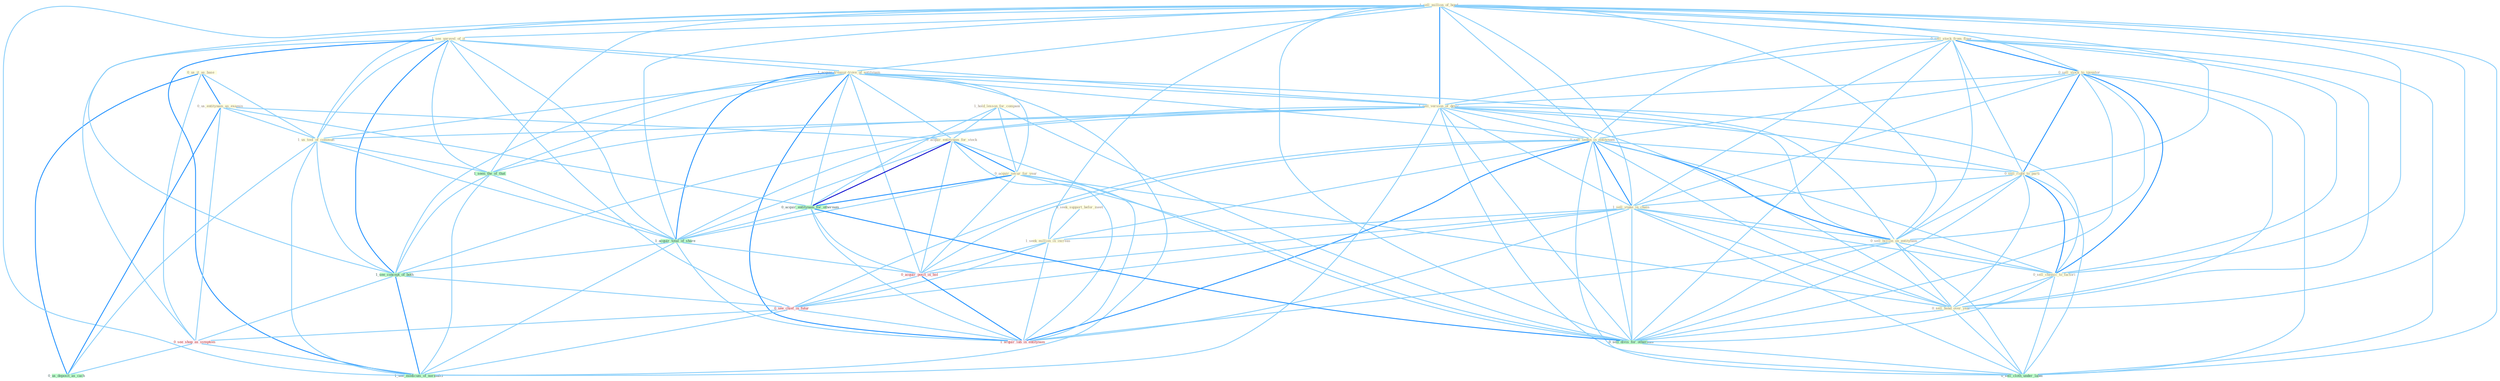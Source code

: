 Graph G{ 
    node
    [shape=polygon,style=filled,width=.5,height=.06,color="#BDFCC9",fixedsize=true,fontsize=4,
    fontcolor="#2f4f4f"];
    {node
    [color="#ffffe0", fontcolor="#8b7d6b"] "0_us_it_as_base " "1_sell_million_of_bond " "1_see_unravel_of_it " "0_sell_stock_from_floor " "0_seek_support_befor_meet " "0_us_entitynam_as_examin " "1_acquir_treasur-trove_of_entitynam " "0_sell_stock_to_investor " "1_sell_version_of_devic " "1_hold_lesson_for_compani " "0_sell_sedan_in_entitynam " "0_sell_right_to_parti " "1_sell_stake_in_chain " "1_us_tool_of_commun " "0_acquir_entitynam_for_stock " "1_seek_million_in_increas " "0_acquir_secur_for_year " "0_sell_billion_on_entitynam " "0_sell_chemic_to_factori " "0_sell_bond_over_year "}
{node [color="#fff0f5", fontcolor="#b22222"] "0_acquir_posit_in_bid " "0_see_chief_in_futur " "0_see_shop_as_symptom " "1_acquir_lab_in_entitynam "}
edge [color="#B0E2FF"];

	"0_us_it_as_base " -- "0_us_entitynam_as_examin " [w="2", color="#1e90ff" , len=0.8];
	"0_us_it_as_base " -- "1_us_tool_of_commun " [w="1", color="#87cefa" ];
	"0_us_it_as_base " -- "0_see_shop_as_symptom " [w="1", color="#87cefa" ];
	"0_us_it_as_base " -- "0_us_deposit_as_cach " [w="2", color="#1e90ff" , len=0.8];
	"1_sell_million_of_bond " -- "1_see_unravel_of_it " [w="1", color="#87cefa" ];
	"1_sell_million_of_bond " -- "0_sell_stock_from_floor " [w="1", color="#87cefa" ];
	"1_sell_million_of_bond " -- "1_acquir_treasur-trove_of_entitynam " [w="1", color="#87cefa" ];
	"1_sell_million_of_bond " -- "0_sell_stock_to_investor " [w="1", color="#87cefa" ];
	"1_sell_million_of_bond " -- "1_sell_version_of_devic " [w="2", color="#1e90ff" , len=0.8];
	"1_sell_million_of_bond " -- "0_sell_sedan_in_entitynam " [w="1", color="#87cefa" ];
	"1_sell_million_of_bond " -- "0_sell_right_to_parti " [w="1", color="#87cefa" ];
	"1_sell_million_of_bond " -- "1_sell_stake_in_chain " [w="1", color="#87cefa" ];
	"1_sell_million_of_bond " -- "1_us_tool_of_commun " [w="1", color="#87cefa" ];
	"1_sell_million_of_bond " -- "1_seek_million_in_increas " [w="1", color="#87cefa" ];
	"1_sell_million_of_bond " -- "0_sell_billion_on_entitynam " [w="1", color="#87cefa" ];
	"1_sell_million_of_bond " -- "0_sell_chemic_to_factori " [w="1", color="#87cefa" ];
	"1_sell_million_of_bond " -- "0_sell_bond_over_year " [w="1", color="#87cefa" ];
	"1_sell_million_of_bond " -- "1_seen_the_of_that " [w="1", color="#87cefa" ];
	"1_sell_million_of_bond " -- "0_sell_divis_for_othernum " [w="1", color="#87cefa" ];
	"1_sell_million_of_bond " -- "1_acquir_total_of_share " [w="1", color="#87cefa" ];
	"1_sell_million_of_bond " -- "0_sell_cloth_under_label " [w="1", color="#87cefa" ];
	"1_sell_million_of_bond " -- "1_see_concept_of_both " [w="1", color="#87cefa" ];
	"1_sell_million_of_bond " -- "1_see_modicum_of_normalci " [w="1", color="#87cefa" ];
	"1_see_unravel_of_it " -- "1_acquir_treasur-trove_of_entitynam " [w="1", color="#87cefa" ];
	"1_see_unravel_of_it " -- "1_sell_version_of_devic " [w="1", color="#87cefa" ];
	"1_see_unravel_of_it " -- "1_us_tool_of_commun " [w="1", color="#87cefa" ];
	"1_see_unravel_of_it " -- "1_seen_the_of_that " [w="1", color="#87cefa" ];
	"1_see_unravel_of_it " -- "1_acquir_total_of_share " [w="1", color="#87cefa" ];
	"1_see_unravel_of_it " -- "1_see_concept_of_both " [w="2", color="#1e90ff" , len=0.8];
	"1_see_unravel_of_it " -- "0_see_chief_in_futur " [w="1", color="#87cefa" ];
	"1_see_unravel_of_it " -- "0_see_shop_as_symptom " [w="1", color="#87cefa" ];
	"1_see_unravel_of_it " -- "1_see_modicum_of_normalci " [w="2", color="#1e90ff" , len=0.8];
	"0_sell_stock_from_floor " -- "0_sell_stock_to_investor " [w="2", color="#1e90ff" , len=0.8];
	"0_sell_stock_from_floor " -- "1_sell_version_of_devic " [w="1", color="#87cefa" ];
	"0_sell_stock_from_floor " -- "0_sell_sedan_in_entitynam " [w="1", color="#87cefa" ];
	"0_sell_stock_from_floor " -- "0_sell_right_to_parti " [w="1", color="#87cefa" ];
	"0_sell_stock_from_floor " -- "1_sell_stake_in_chain " [w="1", color="#87cefa" ];
	"0_sell_stock_from_floor " -- "0_sell_billion_on_entitynam " [w="1", color="#87cefa" ];
	"0_sell_stock_from_floor " -- "0_sell_chemic_to_factori " [w="1", color="#87cefa" ];
	"0_sell_stock_from_floor " -- "0_sell_bond_over_year " [w="1", color="#87cefa" ];
	"0_sell_stock_from_floor " -- "0_sell_divis_for_othernum " [w="1", color="#87cefa" ];
	"0_sell_stock_from_floor " -- "0_sell_cloth_under_label " [w="1", color="#87cefa" ];
	"0_seek_support_befor_meet " -- "1_seek_million_in_increas " [w="1", color="#87cefa" ];
	"0_us_entitynam_as_examin " -- "1_us_tool_of_commun " [w="1", color="#87cefa" ];
	"0_us_entitynam_as_examin " -- "0_acquir_entitynam_for_stock " [w="1", color="#87cefa" ];
	"0_us_entitynam_as_examin " -- "0_acquir_entitynam_for_othernum " [w="1", color="#87cefa" ];
	"0_us_entitynam_as_examin " -- "0_see_shop_as_symptom " [w="1", color="#87cefa" ];
	"0_us_entitynam_as_examin " -- "0_us_deposit_as_cach " [w="2", color="#1e90ff" , len=0.8];
	"1_acquir_treasur-trove_of_entitynam " -- "1_sell_version_of_devic " [w="1", color="#87cefa" ];
	"1_acquir_treasur-trove_of_entitynam " -- "0_sell_sedan_in_entitynam " [w="1", color="#87cefa" ];
	"1_acquir_treasur-trove_of_entitynam " -- "1_us_tool_of_commun " [w="1", color="#87cefa" ];
	"1_acquir_treasur-trove_of_entitynam " -- "0_acquir_entitynam_for_stock " [w="1", color="#87cefa" ];
	"1_acquir_treasur-trove_of_entitynam " -- "0_acquir_secur_for_year " [w="1", color="#87cefa" ];
	"1_acquir_treasur-trove_of_entitynam " -- "0_sell_billion_on_entitynam " [w="1", color="#87cefa" ];
	"1_acquir_treasur-trove_of_entitynam " -- "0_acquir_entitynam_for_othernum " [w="1", color="#87cefa" ];
	"1_acquir_treasur-trove_of_entitynam " -- "1_seen_the_of_that " [w="1", color="#87cefa" ];
	"1_acquir_treasur-trove_of_entitynam " -- "1_acquir_total_of_share " [w="2", color="#1e90ff" , len=0.8];
	"1_acquir_treasur-trove_of_entitynam " -- "0_acquir_posit_in_bid " [w="1", color="#87cefa" ];
	"1_acquir_treasur-trove_of_entitynam " -- "1_see_concept_of_both " [w="1", color="#87cefa" ];
	"1_acquir_treasur-trove_of_entitynam " -- "1_acquir_lab_in_entitynam " [w="2", color="#1e90ff" , len=0.8];
	"1_acquir_treasur-trove_of_entitynam " -- "1_see_modicum_of_normalci " [w="1", color="#87cefa" ];
	"0_sell_stock_to_investor " -- "1_sell_version_of_devic " [w="1", color="#87cefa" ];
	"0_sell_stock_to_investor " -- "0_sell_sedan_in_entitynam " [w="1", color="#87cefa" ];
	"0_sell_stock_to_investor " -- "0_sell_right_to_parti " [w="2", color="#1e90ff" , len=0.8];
	"0_sell_stock_to_investor " -- "1_sell_stake_in_chain " [w="1", color="#87cefa" ];
	"0_sell_stock_to_investor " -- "0_sell_billion_on_entitynam " [w="1", color="#87cefa" ];
	"0_sell_stock_to_investor " -- "0_sell_chemic_to_factori " [w="2", color="#1e90ff" , len=0.8];
	"0_sell_stock_to_investor " -- "0_sell_bond_over_year " [w="1", color="#87cefa" ];
	"0_sell_stock_to_investor " -- "0_sell_divis_for_othernum " [w="1", color="#87cefa" ];
	"0_sell_stock_to_investor " -- "0_sell_cloth_under_label " [w="1", color="#87cefa" ];
	"1_sell_version_of_devic " -- "0_sell_sedan_in_entitynam " [w="1", color="#87cefa" ];
	"1_sell_version_of_devic " -- "0_sell_right_to_parti " [w="1", color="#87cefa" ];
	"1_sell_version_of_devic " -- "1_sell_stake_in_chain " [w="1", color="#87cefa" ];
	"1_sell_version_of_devic " -- "1_us_tool_of_commun " [w="1", color="#87cefa" ];
	"1_sell_version_of_devic " -- "0_sell_billion_on_entitynam " [w="1", color="#87cefa" ];
	"1_sell_version_of_devic " -- "0_sell_chemic_to_factori " [w="1", color="#87cefa" ];
	"1_sell_version_of_devic " -- "0_sell_bond_over_year " [w="1", color="#87cefa" ];
	"1_sell_version_of_devic " -- "1_seen_the_of_that " [w="1", color="#87cefa" ];
	"1_sell_version_of_devic " -- "0_sell_divis_for_othernum " [w="1", color="#87cefa" ];
	"1_sell_version_of_devic " -- "1_acquir_total_of_share " [w="1", color="#87cefa" ];
	"1_sell_version_of_devic " -- "0_sell_cloth_under_label " [w="1", color="#87cefa" ];
	"1_sell_version_of_devic " -- "1_see_concept_of_both " [w="1", color="#87cefa" ];
	"1_sell_version_of_devic " -- "1_see_modicum_of_normalci " [w="1", color="#87cefa" ];
	"1_hold_lesson_for_compani " -- "0_acquir_entitynam_for_stock " [w="1", color="#87cefa" ];
	"1_hold_lesson_for_compani " -- "0_acquir_secur_for_year " [w="1", color="#87cefa" ];
	"1_hold_lesson_for_compani " -- "0_acquir_entitynam_for_othernum " [w="1", color="#87cefa" ];
	"1_hold_lesson_for_compani " -- "0_sell_divis_for_othernum " [w="1", color="#87cefa" ];
	"0_sell_sedan_in_entitynam " -- "0_sell_right_to_parti " [w="1", color="#87cefa" ];
	"0_sell_sedan_in_entitynam " -- "1_sell_stake_in_chain " [w="2", color="#1e90ff" , len=0.8];
	"0_sell_sedan_in_entitynam " -- "1_seek_million_in_increas " [w="1", color="#87cefa" ];
	"0_sell_sedan_in_entitynam " -- "0_sell_billion_on_entitynam " [w="2", color="#1e90ff" , len=0.8];
	"0_sell_sedan_in_entitynam " -- "0_sell_chemic_to_factori " [w="1", color="#87cefa" ];
	"0_sell_sedan_in_entitynam " -- "0_sell_bond_over_year " [w="1", color="#87cefa" ];
	"0_sell_sedan_in_entitynam " -- "0_sell_divis_for_othernum " [w="1", color="#87cefa" ];
	"0_sell_sedan_in_entitynam " -- "0_sell_cloth_under_label " [w="1", color="#87cefa" ];
	"0_sell_sedan_in_entitynam " -- "0_acquir_posit_in_bid " [w="1", color="#87cefa" ];
	"0_sell_sedan_in_entitynam " -- "0_see_chief_in_futur " [w="1", color="#87cefa" ];
	"0_sell_sedan_in_entitynam " -- "1_acquir_lab_in_entitynam " [w="2", color="#1e90ff" , len=0.8];
	"0_sell_right_to_parti " -- "1_sell_stake_in_chain " [w="1", color="#87cefa" ];
	"0_sell_right_to_parti " -- "0_sell_billion_on_entitynam " [w="1", color="#87cefa" ];
	"0_sell_right_to_parti " -- "0_sell_chemic_to_factori " [w="2", color="#1e90ff" , len=0.8];
	"0_sell_right_to_parti " -- "0_sell_bond_over_year " [w="1", color="#87cefa" ];
	"0_sell_right_to_parti " -- "0_sell_divis_for_othernum " [w="1", color="#87cefa" ];
	"0_sell_right_to_parti " -- "0_sell_cloth_under_label " [w="1", color="#87cefa" ];
	"1_sell_stake_in_chain " -- "1_seek_million_in_increas " [w="1", color="#87cefa" ];
	"1_sell_stake_in_chain " -- "0_sell_billion_on_entitynam " [w="1", color="#87cefa" ];
	"1_sell_stake_in_chain " -- "0_sell_chemic_to_factori " [w="1", color="#87cefa" ];
	"1_sell_stake_in_chain " -- "0_sell_bond_over_year " [w="1", color="#87cefa" ];
	"1_sell_stake_in_chain " -- "0_sell_divis_for_othernum " [w="1", color="#87cefa" ];
	"1_sell_stake_in_chain " -- "0_sell_cloth_under_label " [w="1", color="#87cefa" ];
	"1_sell_stake_in_chain " -- "0_acquir_posit_in_bid " [w="1", color="#87cefa" ];
	"1_sell_stake_in_chain " -- "0_see_chief_in_futur " [w="1", color="#87cefa" ];
	"1_sell_stake_in_chain " -- "1_acquir_lab_in_entitynam " [w="1", color="#87cefa" ];
	"1_us_tool_of_commun " -- "1_seen_the_of_that " [w="1", color="#87cefa" ];
	"1_us_tool_of_commun " -- "1_acquir_total_of_share " [w="1", color="#87cefa" ];
	"1_us_tool_of_commun " -- "1_see_concept_of_both " [w="1", color="#87cefa" ];
	"1_us_tool_of_commun " -- "0_us_deposit_as_cach " [w="1", color="#87cefa" ];
	"1_us_tool_of_commun " -- "1_see_modicum_of_normalci " [w="1", color="#87cefa" ];
	"0_acquir_entitynam_for_stock " -- "0_acquir_secur_for_year " [w="2", color="#1e90ff" , len=0.8];
	"0_acquir_entitynam_for_stock " -- "0_acquir_entitynam_for_othernum " [w="3", color="#0000cd" , len=0.6];
	"0_acquir_entitynam_for_stock " -- "0_sell_divis_for_othernum " [w="1", color="#87cefa" ];
	"0_acquir_entitynam_for_stock " -- "1_acquir_total_of_share " [w="1", color="#87cefa" ];
	"0_acquir_entitynam_for_stock " -- "0_acquir_posit_in_bid " [w="1", color="#87cefa" ];
	"0_acquir_entitynam_for_stock " -- "1_acquir_lab_in_entitynam " [w="1", color="#87cefa" ];
	"1_seek_million_in_increas " -- "0_acquir_posit_in_bid " [w="1", color="#87cefa" ];
	"1_seek_million_in_increas " -- "0_see_chief_in_futur " [w="1", color="#87cefa" ];
	"1_seek_million_in_increas " -- "1_acquir_lab_in_entitynam " [w="1", color="#87cefa" ];
	"0_acquir_secur_for_year " -- "0_sell_bond_over_year " [w="1", color="#87cefa" ];
	"0_acquir_secur_for_year " -- "0_acquir_entitynam_for_othernum " [w="2", color="#1e90ff" , len=0.8];
	"0_acquir_secur_for_year " -- "0_sell_divis_for_othernum " [w="1", color="#87cefa" ];
	"0_acquir_secur_for_year " -- "1_acquir_total_of_share " [w="1", color="#87cefa" ];
	"0_acquir_secur_for_year " -- "0_acquir_posit_in_bid " [w="1", color="#87cefa" ];
	"0_acquir_secur_for_year " -- "1_acquir_lab_in_entitynam " [w="1", color="#87cefa" ];
	"0_sell_billion_on_entitynam " -- "0_sell_chemic_to_factori " [w="1", color="#87cefa" ];
	"0_sell_billion_on_entitynam " -- "0_sell_bond_over_year " [w="1", color="#87cefa" ];
	"0_sell_billion_on_entitynam " -- "0_sell_divis_for_othernum " [w="1", color="#87cefa" ];
	"0_sell_billion_on_entitynam " -- "0_sell_cloth_under_label " [w="1", color="#87cefa" ];
	"0_sell_billion_on_entitynam " -- "1_acquir_lab_in_entitynam " [w="1", color="#87cefa" ];
	"0_sell_chemic_to_factori " -- "0_sell_bond_over_year " [w="1", color="#87cefa" ];
	"0_sell_chemic_to_factori " -- "0_sell_divis_for_othernum " [w="1", color="#87cefa" ];
	"0_sell_chemic_to_factori " -- "0_sell_cloth_under_label " [w="1", color="#87cefa" ];
	"0_sell_bond_over_year " -- "0_sell_divis_for_othernum " [w="1", color="#87cefa" ];
	"0_sell_bond_over_year " -- "0_sell_cloth_under_label " [w="1", color="#87cefa" ];
	"0_acquir_entitynam_for_othernum " -- "0_sell_divis_for_othernum " [w="2", color="#1e90ff" , len=0.8];
	"0_acquir_entitynam_for_othernum " -- "1_acquir_total_of_share " [w="1", color="#87cefa" ];
	"0_acquir_entitynam_for_othernum " -- "0_acquir_posit_in_bid " [w="1", color="#87cefa" ];
	"0_acquir_entitynam_for_othernum " -- "1_acquir_lab_in_entitynam " [w="1", color="#87cefa" ];
	"1_seen_the_of_that " -- "1_acquir_total_of_share " [w="1", color="#87cefa" ];
	"1_seen_the_of_that " -- "1_see_concept_of_both " [w="1", color="#87cefa" ];
	"1_seen_the_of_that " -- "1_see_modicum_of_normalci " [w="1", color="#87cefa" ];
	"0_sell_divis_for_othernum " -- "0_sell_cloth_under_label " [w="1", color="#87cefa" ];
	"1_acquir_total_of_share " -- "0_acquir_posit_in_bid " [w="1", color="#87cefa" ];
	"1_acquir_total_of_share " -- "1_see_concept_of_both " [w="1", color="#87cefa" ];
	"1_acquir_total_of_share " -- "1_acquir_lab_in_entitynam " [w="1", color="#87cefa" ];
	"1_acquir_total_of_share " -- "1_see_modicum_of_normalci " [w="1", color="#87cefa" ];
	"0_acquir_posit_in_bid " -- "0_see_chief_in_futur " [w="1", color="#87cefa" ];
	"0_acquir_posit_in_bid " -- "1_acquir_lab_in_entitynam " [w="2", color="#1e90ff" , len=0.8];
	"1_see_concept_of_both " -- "0_see_chief_in_futur " [w="1", color="#87cefa" ];
	"1_see_concept_of_both " -- "0_see_shop_as_symptom " [w="1", color="#87cefa" ];
	"1_see_concept_of_both " -- "1_see_modicum_of_normalci " [w="2", color="#1e90ff" , len=0.8];
	"0_see_chief_in_futur " -- "0_see_shop_as_symptom " [w="1", color="#87cefa" ];
	"0_see_chief_in_futur " -- "1_acquir_lab_in_entitynam " [w="1", color="#87cefa" ];
	"0_see_chief_in_futur " -- "1_see_modicum_of_normalci " [w="1", color="#87cefa" ];
	"0_see_shop_as_symptom " -- "0_us_deposit_as_cach " [w="1", color="#87cefa" ];
	"0_see_shop_as_symptom " -- "1_see_modicum_of_normalci " [w="1", color="#87cefa" ];
}